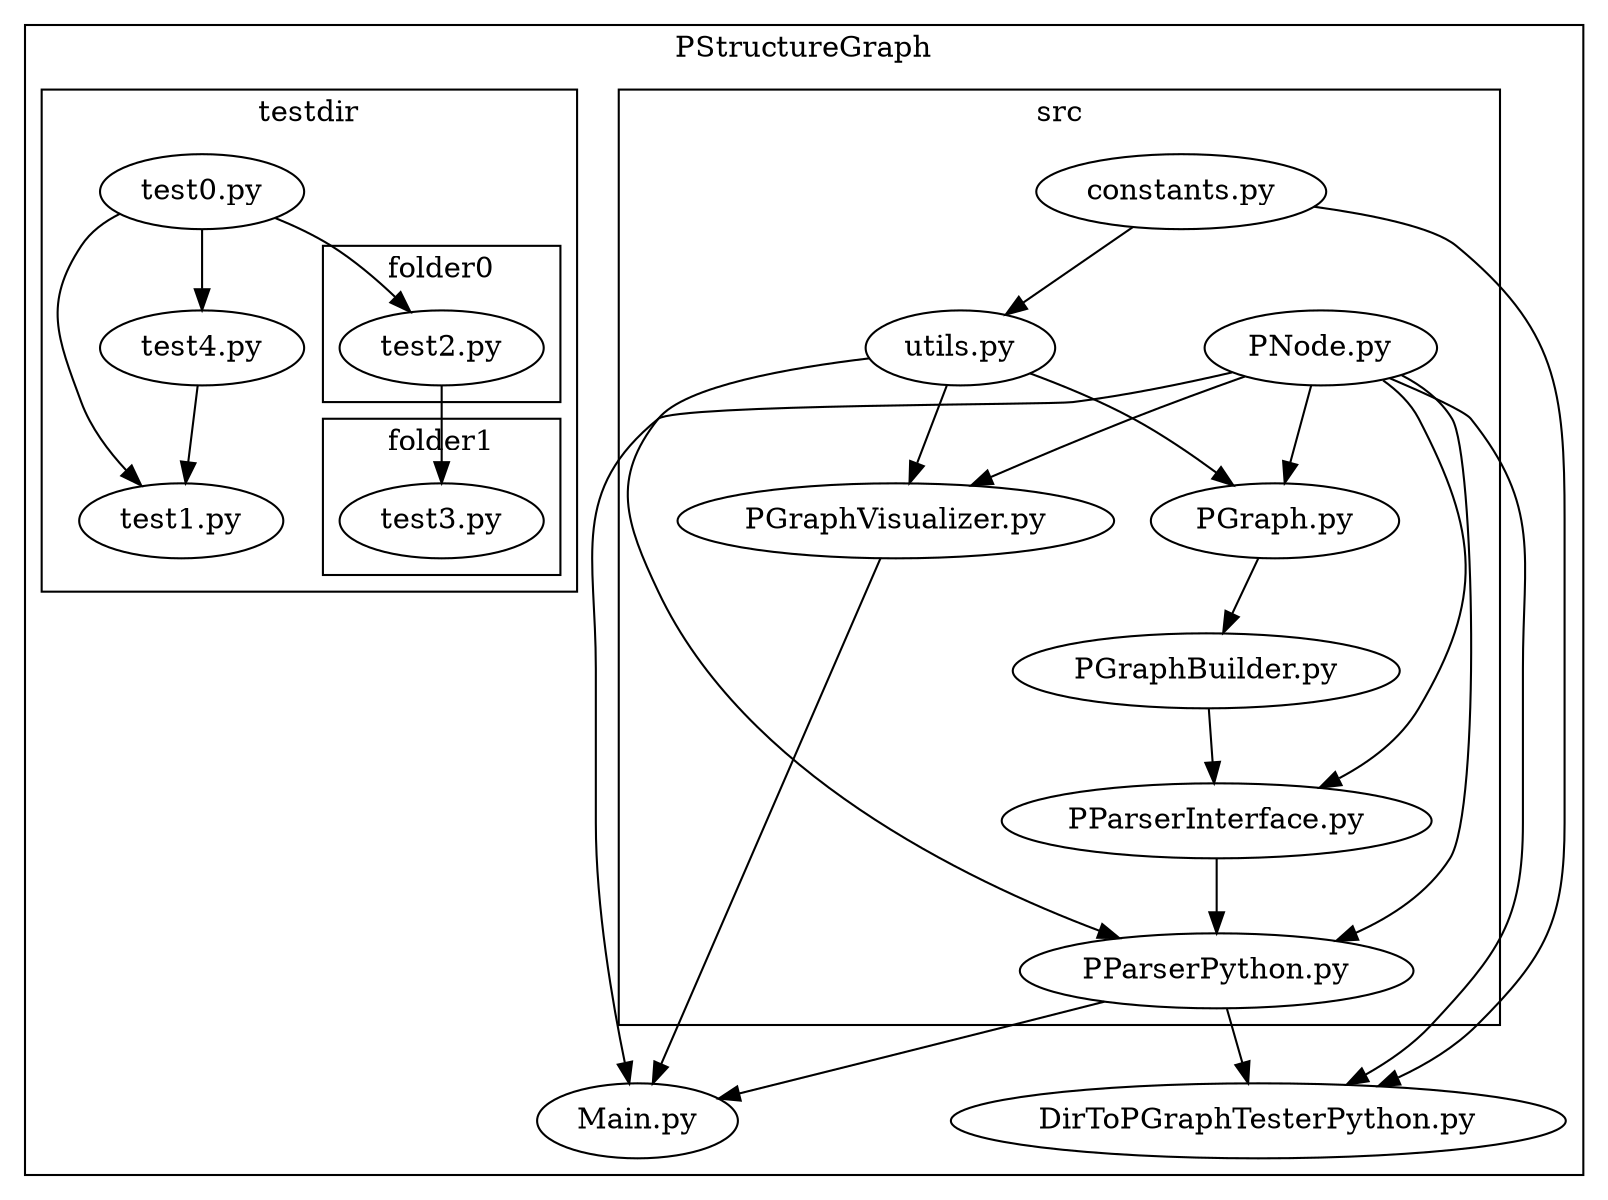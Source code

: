 digraph {
	subgraph "cluster_A:\Desktop\PStructureGraph" {
		label=PStructureGraph
		"DirToPGraphTesterPython.py" [label="DirToPGraphTesterPython.py"]
		"Main.py" [label="Main.py"]
		subgraph "cluster_A:\Desktop\PStructureGraph\.git" {
			label=".git"
			subgraph "cluster_A:\Desktop\PStructureGraph\.git\hooks" {
				label=hooks
			}
			subgraph "cluster_A:\Desktop\PStructureGraph\.git\info" {
				label=info
			}
			subgraph "cluster_A:\Desktop\PStructureGraph\.git\logs" {
				label=logs
				subgraph "cluster_A:\Desktop\PStructureGraph\.git\logs\refs" {
					label=refs
					subgraph "cluster_A:\Desktop\PStructureGraph\.git\logs\refs\heads" {
						label=heads
					}
					subgraph "cluster_A:\Desktop\PStructureGraph\.git\logs\refs\remotes" {
						label=remotes
						subgraph "cluster_A:\Desktop\PStructureGraph\.git\logs\refs\remotes\origin" {
							label=origin
						}
					}
				}
			}
			subgraph "cluster_A:\Desktop\PStructureGraph\.git\objects" {
				label=objects
				subgraph "cluster_A:\Desktop\PStructureGraph\.git\objects\00" {
					label=00
				}
				subgraph "cluster_A:\Desktop\PStructureGraph\.git\objects\02" {
					label=02
				}
				subgraph "cluster_A:\Desktop\PStructureGraph\.git\objects\05" {
					label=05
				}
				subgraph "cluster_A:\Desktop\PStructureGraph\.git\objects\06" {
					label=06
				}
				subgraph "cluster_A:\Desktop\PStructureGraph\.git\objects\08" {
					label=08
				}
				subgraph "cluster_A:\Desktop\PStructureGraph\.git\objects\09" {
					label=09
				}
				subgraph "cluster_A:\Desktop\PStructureGraph\.git\objects\0b" {
					label="0b"
				}
				subgraph "cluster_A:\Desktop\PStructureGraph\.git\objects\0c" {
					label="0c"
				}
				subgraph "cluster_A:\Desktop\PStructureGraph\.git\objects\0d" {
					label="0d"
				}
				subgraph "cluster_A:\Desktop\PStructureGraph\.git\objects\0e" {
					label="0e"
				}
				subgraph "cluster_A:\Desktop\PStructureGraph\.git\objects\10" {
					label=10
				}
				subgraph "cluster_A:\Desktop\PStructureGraph\.git\objects\12" {
					label=12
				}
				subgraph "cluster_A:\Desktop\PStructureGraph\.git\objects\13" {
					label=13
				}
				subgraph "cluster_A:\Desktop\PStructureGraph\.git\objects\15" {
					label=15
				}
				subgraph "cluster_A:\Desktop\PStructureGraph\.git\objects\16" {
					label=16
				}
				subgraph "cluster_A:\Desktop\PStructureGraph\.git\objects\17" {
					label=17
				}
				subgraph "cluster_A:\Desktop\PStructureGraph\.git\objects\19" {
					label=19
				}
				subgraph "cluster_A:\Desktop\PStructureGraph\.git\objects\1a" {
					label="1a"
				}
				subgraph "cluster_A:\Desktop\PStructureGraph\.git\objects\1c" {
					label="1c"
				}
				subgraph "cluster_A:\Desktop\PStructureGraph\.git\objects\1e" {
					label="1e"
				}
				subgraph "cluster_A:\Desktop\PStructureGraph\.git\objects\1f" {
					label="1f"
				}
				subgraph "cluster_A:\Desktop\PStructureGraph\.git\objects\20" {
					label=20
				}
				subgraph "cluster_A:\Desktop\PStructureGraph\.git\objects\21" {
					label=21
				}
				subgraph "cluster_A:\Desktop\PStructureGraph\.git\objects\23" {
					label=23
				}
				subgraph "cluster_A:\Desktop\PStructureGraph\.git\objects\24" {
					label=24
				}
				subgraph "cluster_A:\Desktop\PStructureGraph\.git\objects\25" {
					label=25
				}
				subgraph "cluster_A:\Desktop\PStructureGraph\.git\objects\26" {
					label=26
				}
				subgraph "cluster_A:\Desktop\PStructureGraph\.git\objects\27" {
					label=27
				}
				subgraph "cluster_A:\Desktop\PStructureGraph\.git\objects\29" {
					label=29
				}
				subgraph "cluster_A:\Desktop\PStructureGraph\.git\objects\2a" {
					label="2a"
				}
				subgraph "cluster_A:\Desktop\PStructureGraph\.git\objects\2c" {
					label="2c"
				}
				subgraph "cluster_A:\Desktop\PStructureGraph\.git\objects\30" {
					label=30
				}
				subgraph "cluster_A:\Desktop\PStructureGraph\.git\objects\32" {
					label=32
				}
				subgraph "cluster_A:\Desktop\PStructureGraph\.git\objects\33" {
					label=33
				}
				subgraph "cluster_A:\Desktop\PStructureGraph\.git\objects\34" {
					label=34
				}
				subgraph "cluster_A:\Desktop\PStructureGraph\.git\objects\35" {
					label=35
				}
				subgraph "cluster_A:\Desktop\PStructureGraph\.git\objects\37" {
					label=37
				}
				subgraph "cluster_A:\Desktop\PStructureGraph\.git\objects\38" {
					label=38
				}
				subgraph "cluster_A:\Desktop\PStructureGraph\.git\objects\39" {
					label=39
				}
				subgraph "cluster_A:\Desktop\PStructureGraph\.git\objects\3a" {
					label="3a"
				}
				subgraph "cluster_A:\Desktop\PStructureGraph\.git\objects\3c" {
					label="3c"
				}
				subgraph "cluster_A:\Desktop\PStructureGraph\.git\objects\3d" {
					label="3d"
				}
				subgraph "cluster_A:\Desktop\PStructureGraph\.git\objects\3e" {
					label="3e"
				}
				subgraph "cluster_A:\Desktop\PStructureGraph\.git\objects\3f" {
					label="3f"
				}
				subgraph "cluster_A:\Desktop\PStructureGraph\.git\objects\41" {
					label=41
				}
				subgraph "cluster_A:\Desktop\PStructureGraph\.git\objects\42" {
					label=42
				}
				subgraph "cluster_A:\Desktop\PStructureGraph\.git\objects\43" {
					label=43
				}
				subgraph "cluster_A:\Desktop\PStructureGraph\.git\objects\44" {
					label=44
				}
				subgraph "cluster_A:\Desktop\PStructureGraph\.git\objects\45" {
					label=45
				}
				subgraph "cluster_A:\Desktop\PStructureGraph\.git\objects\46" {
					label=46
				}
				subgraph "cluster_A:\Desktop\PStructureGraph\.git\objects\4a" {
					label="4a"
				}
				subgraph "cluster_A:\Desktop\PStructureGraph\.git\objects\4c" {
					label="4c"
				}
				subgraph "cluster_A:\Desktop\PStructureGraph\.git\objects\4d" {
					label="4d"
				}
				subgraph "cluster_A:\Desktop\PStructureGraph\.git\objects\4f" {
					label="4f"
				}
				subgraph "cluster_A:\Desktop\PStructureGraph\.git\objects\52" {
					label=52
				}
				subgraph "cluster_A:\Desktop\PStructureGraph\.git\objects\54" {
					label=54
				}
				subgraph "cluster_A:\Desktop\PStructureGraph\.git\objects\55" {
					label=55
				}
				subgraph "cluster_A:\Desktop\PStructureGraph\.git\objects\56" {
					label=56
				}
				subgraph "cluster_A:\Desktop\PStructureGraph\.git\objects\57" {
					label=57
				}
				subgraph "cluster_A:\Desktop\PStructureGraph\.git\objects\58" {
					label=58
				}
				subgraph "cluster_A:\Desktop\PStructureGraph\.git\objects\5d" {
					label="5d"
				}
				subgraph "cluster_A:\Desktop\PStructureGraph\.git\objects\5f" {
					label="5f"
				}
				subgraph "cluster_A:\Desktop\PStructureGraph\.git\objects\60" {
					label=60
				}
				subgraph "cluster_A:\Desktop\PStructureGraph\.git\objects\61" {
					label=61
				}
				subgraph "cluster_A:\Desktop\PStructureGraph\.git\objects\62" {
					label=62
				}
				subgraph "cluster_A:\Desktop\PStructureGraph\.git\objects\63" {
					label=63
				}
				subgraph "cluster_A:\Desktop\PStructureGraph\.git\objects\65" {
					label=65
				}
				subgraph "cluster_A:\Desktop\PStructureGraph\.git\objects\66" {
					label=66
				}
				subgraph "cluster_A:\Desktop\PStructureGraph\.git\objects\67" {
					label=67
				}
				subgraph "cluster_A:\Desktop\PStructureGraph\.git\objects\68" {
					label=68
				}
				subgraph "cluster_A:\Desktop\PStructureGraph\.git\objects\69" {
					label=69
				}
				subgraph "cluster_A:\Desktop\PStructureGraph\.git\objects\6a" {
					label="6a"
				}
				subgraph "cluster_A:\Desktop\PStructureGraph\.git\objects\6b" {
					label="6b"
				}
				subgraph "cluster_A:\Desktop\PStructureGraph\.git\objects\6c" {
					label="6c"
				}
				subgraph "cluster_A:\Desktop\PStructureGraph\.git\objects\6d" {
					label="6d"
				}
				subgraph "cluster_A:\Desktop\PStructureGraph\.git\objects\70" {
					label=70
				}
				subgraph "cluster_A:\Desktop\PStructureGraph\.git\objects\71" {
					label=71
				}
				subgraph "cluster_A:\Desktop\PStructureGraph\.git\objects\73" {
					label=73
				}
				subgraph "cluster_A:\Desktop\PStructureGraph\.git\objects\75" {
					label=75
				}
				subgraph "cluster_A:\Desktop\PStructureGraph\.git\objects\76" {
					label=76
				}
				subgraph "cluster_A:\Desktop\PStructureGraph\.git\objects\78" {
					label=78
				}
				subgraph "cluster_A:\Desktop\PStructureGraph\.git\objects\79" {
					label=79
				}
				subgraph "cluster_A:\Desktop\PStructureGraph\.git\objects\7a" {
					label="7a"
				}
				subgraph "cluster_A:\Desktop\PStructureGraph\.git\objects\7d" {
					label="7d"
				}
				subgraph "cluster_A:\Desktop\PStructureGraph\.git\objects\7f" {
					label="7f"
				}
				subgraph "cluster_A:\Desktop\PStructureGraph\.git\objects\80" {
					label=80
				}
				subgraph "cluster_A:\Desktop\PStructureGraph\.git\objects\83" {
					label=83
				}
				subgraph "cluster_A:\Desktop\PStructureGraph\.git\objects\84" {
					label=84
				}
				subgraph "cluster_A:\Desktop\PStructureGraph\.git\objects\85" {
					label=85
				}
				subgraph "cluster_A:\Desktop\PStructureGraph\.git\objects\86" {
					label=86
				}
				subgraph "cluster_A:\Desktop\PStructureGraph\.git\objects\8b" {
					label="8b"
				}
				subgraph "cluster_A:\Desktop\PStructureGraph\.git\objects\8c" {
					label="8c"
				}
				subgraph "cluster_A:\Desktop\PStructureGraph\.git\objects\8d" {
					label="8d"
				}
				subgraph "cluster_A:\Desktop\PStructureGraph\.git\objects\8e" {
					label="8e"
				}
				subgraph "cluster_A:\Desktop\PStructureGraph\.git\objects\8f" {
					label="8f"
				}
				subgraph "cluster_A:\Desktop\PStructureGraph\.git\objects\91" {
					label=91
				}
				subgraph "cluster_A:\Desktop\PStructureGraph\.git\objects\93" {
					label=93
				}
				subgraph "cluster_A:\Desktop\PStructureGraph\.git\objects\94" {
					label=94
				}
				subgraph "cluster_A:\Desktop\PStructureGraph\.git\objects\96" {
					label=96
				}
				subgraph "cluster_A:\Desktop\PStructureGraph\.git\objects\98" {
					label=98
				}
				subgraph "cluster_A:\Desktop\PStructureGraph\.git\objects\9a" {
					label="9a"
				}
				subgraph "cluster_A:\Desktop\PStructureGraph\.git\objects\9b" {
					label="9b"
				}
				subgraph "cluster_A:\Desktop\PStructureGraph\.git\objects\9c" {
					label="9c"
				}
				subgraph "cluster_A:\Desktop\PStructureGraph\.git\objects\9e" {
					label="9e"
				}
				subgraph "cluster_A:\Desktop\PStructureGraph\.git\objects\a0" {
					label=a0
				}
				subgraph "cluster_A:\Desktop\PStructureGraph\.git\objects\a3" {
					label=a3
				}
				subgraph "cluster_A:\Desktop\PStructureGraph\.git\objects\a4" {
					label=a4
				}
				subgraph "cluster_A:\Desktop\PStructureGraph\.git\objects\a5" {
					label=a5
				}
				subgraph "cluster_A:\Desktop\PStructureGraph\.git\objects\a6" {
					label=a6
				}
				subgraph "cluster_A:\Desktop\PStructureGraph\.git\objects\a8" {
					label=a8
				}
				subgraph "cluster_A:\Desktop\PStructureGraph\.git\objects\a9" {
					label=a9
				}
				subgraph "cluster_A:\Desktop\PStructureGraph\.git\objects\aa" {
					label=aa
				}
				subgraph "cluster_A:\Desktop\PStructureGraph\.git\objects\ad" {
					label=ad
				}
				subgraph "cluster_A:\Desktop\PStructureGraph\.git\objects\b0" {
					label=b0
				}
				subgraph "cluster_A:\Desktop\PStructureGraph\.git\objects\b1" {
					label=b1
				}
				subgraph "cluster_A:\Desktop\PStructureGraph\.git\objects\b2" {
					label=b2
				}
				subgraph "cluster_A:\Desktop\PStructureGraph\.git\objects\b3" {
					label=b3
				}
				subgraph "cluster_A:\Desktop\PStructureGraph\.git\objects\b4" {
					label=b4
				}
				subgraph "cluster_A:\Desktop\PStructureGraph\.git\objects\b7" {
					label=b7
				}
				subgraph "cluster_A:\Desktop\PStructureGraph\.git\objects\b9" {
					label=b9
				}
				subgraph "cluster_A:\Desktop\PStructureGraph\.git\objects\bb" {
					label=bb
				}
				subgraph "cluster_A:\Desktop\PStructureGraph\.git\objects\bc" {
					label=bc
				}
				subgraph "cluster_A:\Desktop\PStructureGraph\.git\objects\bf" {
					label=bf
				}
				subgraph "cluster_A:\Desktop\PStructureGraph\.git\objects\c1" {
					label=c1
				}
				subgraph "cluster_A:\Desktop\PStructureGraph\.git\objects\c3" {
					label=c3
				}
				subgraph "cluster_A:\Desktop\PStructureGraph\.git\objects\c4" {
					label=c4
				}
				subgraph "cluster_A:\Desktop\PStructureGraph\.git\objects\c7" {
					label=c7
				}
				subgraph "cluster_A:\Desktop\PStructureGraph\.git\objects\c8" {
					label=c8
				}
				subgraph "cluster_A:\Desktop\PStructureGraph\.git\objects\c9" {
					label=c9
				}
				subgraph "cluster_A:\Desktop\PStructureGraph\.git\objects\ca" {
					label=ca
				}
				subgraph "cluster_A:\Desktop\PStructureGraph\.git\objects\cc" {
					label=cc
				}
				subgraph "cluster_A:\Desktop\PStructureGraph\.git\objects\d0" {
					label=d0
				}
				subgraph "cluster_A:\Desktop\PStructureGraph\.git\objects\d1" {
					label=d1
				}
				subgraph "cluster_A:\Desktop\PStructureGraph\.git\objects\d3" {
					label=d3
				}
				subgraph "cluster_A:\Desktop\PStructureGraph\.git\objects\d4" {
					label=d4
				}
				subgraph "cluster_A:\Desktop\PStructureGraph\.git\objects\d8" {
					label=d8
				}
				subgraph "cluster_A:\Desktop\PStructureGraph\.git\objects\da" {
					label=da
				}
				subgraph "cluster_A:\Desktop\PStructureGraph\.git\objects\db" {
					label=db
				}
				subgraph "cluster_A:\Desktop\PStructureGraph\.git\objects\dc" {
					label=dc
				}
				subgraph "cluster_A:\Desktop\PStructureGraph\.git\objects\dd" {
					label=dd
				}
				subgraph "cluster_A:\Desktop\PStructureGraph\.git\objects\e0" {
					label=e0
				}
				subgraph "cluster_A:\Desktop\PStructureGraph\.git\objects\e1" {
					label=e1
				}
				subgraph "cluster_A:\Desktop\PStructureGraph\.git\objects\e2" {
					label=e2
				}
				subgraph "cluster_A:\Desktop\PStructureGraph\.git\objects\e3" {
					label=e3
				}
				subgraph "cluster_A:\Desktop\PStructureGraph\.git\objects\e4" {
					label=e4
				}
				subgraph "cluster_A:\Desktop\PStructureGraph\.git\objects\e5" {
					label=e5
				}
				subgraph "cluster_A:\Desktop\PStructureGraph\.git\objects\e6" {
					label=e6
				}
				subgraph "cluster_A:\Desktop\PStructureGraph\.git\objects\ec" {
					label=ec
				}
				subgraph "cluster_A:\Desktop\PStructureGraph\.git\objects\ed" {
					label=ed
				}
				subgraph "cluster_A:\Desktop\PStructureGraph\.git\objects\ee" {
					label=ee
				}
				subgraph "cluster_A:\Desktop\PStructureGraph\.git\objects\ef" {
					label=ef
				}
				subgraph "cluster_A:\Desktop\PStructureGraph\.git\objects\f1" {
					label=f1
				}
				subgraph "cluster_A:\Desktop\PStructureGraph\.git\objects\f2" {
					label=f2
				}
				subgraph "cluster_A:\Desktop\PStructureGraph\.git\objects\f4" {
					label=f4
				}
				subgraph "cluster_A:\Desktop\PStructureGraph\.git\objects\f5" {
					label=f5
				}
				subgraph "cluster_A:\Desktop\PStructureGraph\.git\objects\f7" {
					label=f7
				}
				subgraph "cluster_A:\Desktop\PStructureGraph\.git\objects\f8" {
					label=f8
				}
				subgraph "cluster_A:\Desktop\PStructureGraph\.git\objects\fa" {
					label=fa
				}
				subgraph "cluster_A:\Desktop\PStructureGraph\.git\objects\fe" {
					label=fe
				}
				subgraph "cluster_A:\Desktop\PStructureGraph\.git\objects\info" {
					label=info
				}
				subgraph "cluster_A:\Desktop\PStructureGraph\.git\objects\pack" {
					label=pack
				}
			}
			subgraph "cluster_A:\Desktop\PStructureGraph\.git\refs" {
				label=refs
				subgraph "cluster_A:\Desktop\PStructureGraph\.git\refs\heads" {
					label=heads
				}
				subgraph "cluster_A:\Desktop\PStructureGraph\.git\refs\remotes" {
					label=remotes
					subgraph "cluster_A:\Desktop\PStructureGraph\.git\refs\remotes\origin" {
						label=origin
					}
				}
				subgraph "cluster_A:\Desktop\PStructureGraph\.git\refs\tags" {
					label=tags
				}
			}
		}
		subgraph "cluster_A:\Desktop\PStructureGraph\src" {
			label=src
			"constants.py" [label="constants.py"]
			"PGraph.py" [label="PGraph.py"]
			"PGraphBuilder.py" [label="PGraphBuilder.py"]
			"PGraphVisualizer.py" [label="PGraphVisualizer.py"]
			"PNode.py" [label="PNode.py"]
			"PParserInterface.py" [label="PParserInterface.py"]
			"PParserPython.py" [label="PParserPython.py"]
			"utils.py" [label="utils.py"]
			subgraph "cluster_A:\Desktop\PStructureGraph\src\__pycache__" {
				label=__pycache__
			}
			"constants.py" [label="constants.py"]
			"PGraph.py" [label="PGraph.py"]
			"PGraphBuilder.py" [label="PGraphBuilder.py"]
			"PGraphVisualizer.py" [label="PGraphVisualizer.py"]
			"PNode.py" [label="PNode.py"]
			"PParserInterface.py" [label="PParserInterface.py"]
			"PParserPython.py" [label="PParserPython.py"]
			"utils.py" [label="utils.py"]
		}
		subgraph "cluster_A:\Desktop\PStructureGraph\testdir" {
			label=testdir
			"test0.py" [label="test0.py"]
			"test1.py" [label="test1.py"]
			"test4.py" [label="test4.py"]
			subgraph "cluster_A:\Desktop\PStructureGraph\testdir\folder0" {
				label=folder0
				"test2.py" [label="test2.py"]
				"test2.py" [label="test2.py"]
			}
			subgraph "cluster_A:\Desktop\PStructureGraph\testdir\folder1" {
				label=folder1
				"test3.py" [label="test3.py"]
				"test3.py" [label="test3.py"]
			}
			"test0.py" [label="test0.py"]
			"test1.py" [label="test1.py"]
			"test4.py" [label="test4.py"]
		}
		subgraph "cluster_A:\Desktop\PStructureGraph\__pycache__" {
			label=__pycache__
		}
		"DirToPGraphTesterPython.py" [label="DirToPGraphTesterPython.py"]
		"Main.py" [label="Main.py"]
	}
	"PParserPython.py" -> "DirToPGraphTesterPython.py"
	"PNode.py" -> "DirToPGraphTesterPython.py"
	"constants.py" -> "DirToPGraphTesterPython.py"
	"PParserPython.py" -> "Main.py"
	"PGraphVisualizer.py" -> "Main.py"
	"PNode.py" -> "Main.py"
	"PNode.py" -> "PGraph.py"
	"utils.py" -> "PGraph.py"
	"PGraph.py" -> "PGraphBuilder.py"
	"utils.py" -> "PGraphVisualizer.py"
	"PNode.py" -> "PGraphVisualizer.py"
	"PNode.py" -> "PParserInterface.py"
	"PGraphBuilder.py" -> "PParserInterface.py"
	"PParserInterface.py" -> "PParserPython.py"
	"PNode.py" -> "PParserPython.py"
	"utils.py" -> "PParserPython.py"
	"constants.py" -> "utils.py"
	"test0.py" -> "test1.py"
	"test4.py" -> "test1.py"
	"test0.py" -> "test4.py"
	"test0.py" -> "test2.py"
	"test2.py" -> "test3.py"
}
